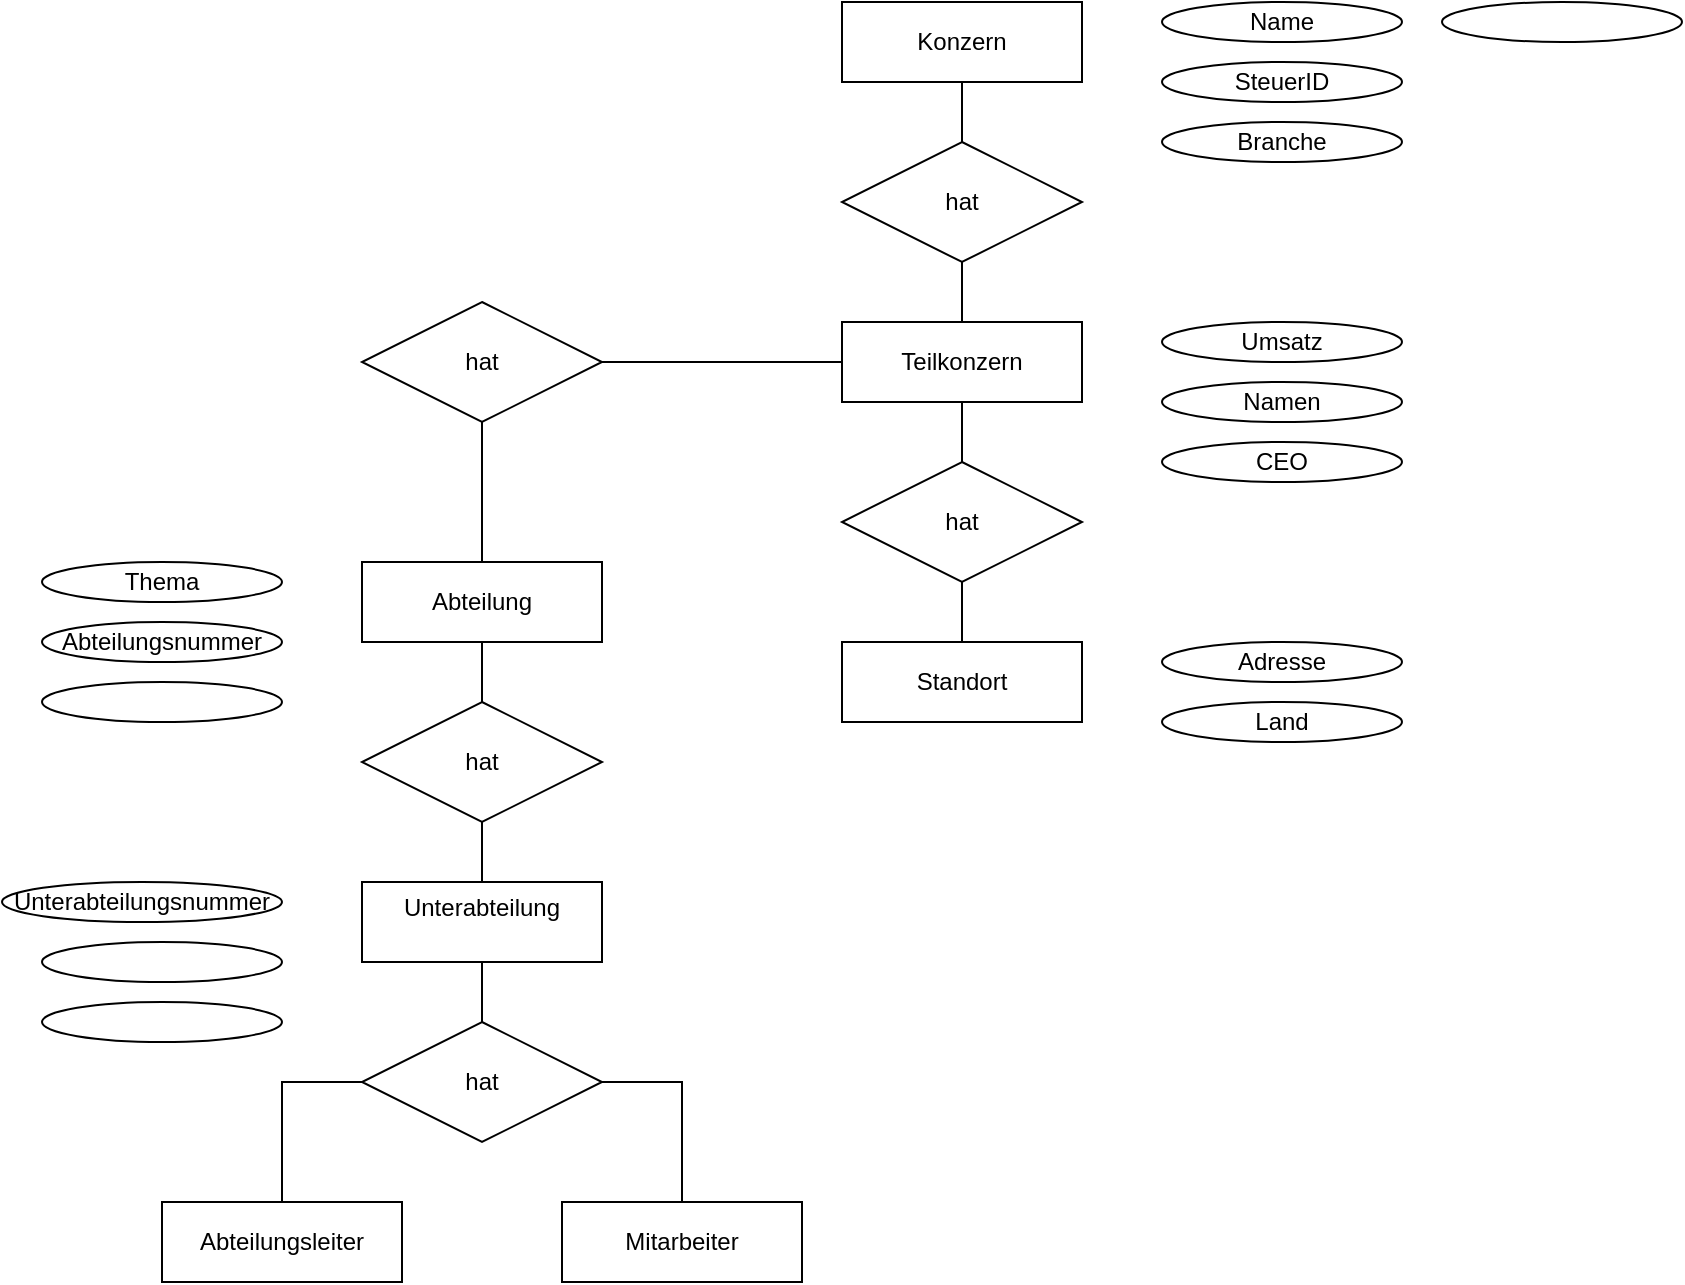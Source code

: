 <mxfile version="23.1.5" type="github">
  <diagram id="R2lEEEUBdFMjLlhIrx00" name="Page-1">
    <mxGraphModel dx="2120" dy="688" grid="1" gridSize="10" guides="1" tooltips="1" connect="1" arrows="1" fold="1" page="1" pageScale="1" pageWidth="850" pageHeight="1100" math="0" shadow="0" extFonts="Permanent Marker^https://fonts.googleapis.com/css?family=Permanent+Marker">
      <root>
        <mxCell id="0" />
        <mxCell id="1" parent="0" />
        <mxCell id="TVdMzuLn7zQAk3tw_G6I-8" value="" style="edgeStyle=orthogonalEdgeStyle;rounded=0;orthogonalLoop=1;jettySize=auto;html=1;endArrow=none;endFill=0;" edge="1" parent="1" source="TVdMzuLn7zQAk3tw_G6I-1" target="TVdMzuLn7zQAk3tw_G6I-2">
          <mxGeometry relative="1" as="geometry" />
        </mxCell>
        <mxCell id="TVdMzuLn7zQAk3tw_G6I-1" value="Konzern" style="rounded=0;whiteSpace=wrap;html=1;" vertex="1" parent="1">
          <mxGeometry x="360" y="120" width="120" height="40" as="geometry" />
        </mxCell>
        <mxCell id="TVdMzuLn7zQAk3tw_G6I-9" value="" style="edgeStyle=orthogonalEdgeStyle;rounded=0;orthogonalLoop=1;jettySize=auto;html=1;endArrow=none;endFill=0;" edge="1" parent="1" source="TVdMzuLn7zQAk3tw_G6I-2" target="TVdMzuLn7zQAk3tw_G6I-6">
          <mxGeometry relative="1" as="geometry" />
        </mxCell>
        <mxCell id="TVdMzuLn7zQAk3tw_G6I-10" style="edgeStyle=orthogonalEdgeStyle;rounded=0;orthogonalLoop=1;jettySize=auto;html=1;entryX=0.5;entryY=0;entryDx=0;entryDy=0;endArrow=none;endFill=0;" edge="1" parent="1" source="TVdMzuLn7zQAk3tw_G6I-21" target="TVdMzuLn7zQAk3tw_G6I-5">
          <mxGeometry relative="1" as="geometry" />
        </mxCell>
        <mxCell id="TVdMzuLn7zQAk3tw_G6I-2" value="Teilkonzern" style="rounded=0;whiteSpace=wrap;html=1;" vertex="1" parent="1">
          <mxGeometry x="360" y="280" width="120" height="40" as="geometry" />
        </mxCell>
        <mxCell id="TVdMzuLn7zQAk3tw_G6I-3" value="Mitarbeiter" style="rounded=0;whiteSpace=wrap;html=1;" vertex="1" parent="1">
          <mxGeometry x="220" y="720" width="120" height="40" as="geometry" />
        </mxCell>
        <mxCell id="TVdMzuLn7zQAk3tw_G6I-12" style="edgeStyle=orthogonalEdgeStyle;rounded=0;orthogonalLoop=1;jettySize=auto;html=1;entryX=0.5;entryY=0;entryDx=0;entryDy=0;endArrow=none;endFill=0;" edge="1" parent="1" source="TVdMzuLn7zQAk3tw_G6I-4" target="TVdMzuLn7zQAk3tw_G6I-3">
          <mxGeometry relative="1" as="geometry" />
        </mxCell>
        <mxCell id="TVdMzuLn7zQAk3tw_G6I-13" style="edgeStyle=orthogonalEdgeStyle;rounded=0;orthogonalLoop=1;jettySize=auto;html=1;entryX=0.5;entryY=0;entryDx=0;entryDy=0;endArrow=none;endFill=0;exitX=0;exitY=0.5;exitDx=0;exitDy=0;" edge="1" parent="1" source="TVdMzuLn7zQAk3tw_G6I-19" target="TVdMzuLn7zQAk3tw_G6I-7">
          <mxGeometry relative="1" as="geometry" />
        </mxCell>
        <mxCell id="TVdMzuLn7zQAk3tw_G6I-4" value="Unterabteilung&lt;div&gt;&lt;br/&gt;&lt;/div&gt;" style="rounded=0;whiteSpace=wrap;html=1;" vertex="1" parent="1">
          <mxGeometry x="120" y="560" width="120" height="40" as="geometry" />
        </mxCell>
        <mxCell id="TVdMzuLn7zQAk3tw_G6I-11" value="" style="edgeStyle=orthogonalEdgeStyle;rounded=0;orthogonalLoop=1;jettySize=auto;html=1;endArrow=none;endFill=0;" edge="1" parent="1" source="TVdMzuLn7zQAk3tw_G6I-15" target="TVdMzuLn7zQAk3tw_G6I-4">
          <mxGeometry relative="1" as="geometry" />
        </mxCell>
        <mxCell id="TVdMzuLn7zQAk3tw_G6I-5" value="Abteilung" style="rounded=0;whiteSpace=wrap;html=1;" vertex="1" parent="1">
          <mxGeometry x="120" y="400" width="120" height="40" as="geometry" />
        </mxCell>
        <mxCell id="TVdMzuLn7zQAk3tw_G6I-6" value="Standort" style="rounded=0;whiteSpace=wrap;html=1;" vertex="1" parent="1">
          <mxGeometry x="360" y="440" width="120" height="40" as="geometry" />
        </mxCell>
        <mxCell id="TVdMzuLn7zQAk3tw_G6I-7" value="Abteilungsleiter" style="rounded=0;whiteSpace=wrap;html=1;" vertex="1" parent="1">
          <mxGeometry x="20" y="720" width="120" height="40" as="geometry" />
        </mxCell>
        <mxCell id="TVdMzuLn7zQAk3tw_G6I-16" value="" style="edgeStyle=orthogonalEdgeStyle;rounded=0;orthogonalLoop=1;jettySize=auto;html=1;startArrow=none;startFill=0;endArrow=none;endFill=0;" edge="1" parent="1" source="TVdMzuLn7zQAk3tw_G6I-5" target="TVdMzuLn7zQAk3tw_G6I-15">
          <mxGeometry relative="1" as="geometry">
            <mxPoint x="180" y="440" as="sourcePoint" />
            <mxPoint x="180" y="520" as="targetPoint" />
          </mxGeometry>
        </mxCell>
        <mxCell id="TVdMzuLn7zQAk3tw_G6I-15" value="hat" style="rhombus;whiteSpace=wrap;html=1;" vertex="1" parent="1">
          <mxGeometry x="120" y="470" width="120" height="60" as="geometry" />
        </mxCell>
        <mxCell id="TVdMzuLn7zQAk3tw_G6I-18" value="hat" style="rhombus;whiteSpace=wrap;html=1;" vertex="1" parent="1">
          <mxGeometry x="360" y="190" width="120" height="60" as="geometry" />
        </mxCell>
        <mxCell id="TVdMzuLn7zQAk3tw_G6I-20" value="hat" style="rhombus;whiteSpace=wrap;html=1;" vertex="1" parent="1">
          <mxGeometry x="360" y="350" width="120" height="60" as="geometry" />
        </mxCell>
        <mxCell id="TVdMzuLn7zQAk3tw_G6I-25" value="" style="edgeStyle=orthogonalEdgeStyle;rounded=0;orthogonalLoop=1;jettySize=auto;html=1;endArrow=none;endFill=0;" edge="1" parent="1" source="TVdMzuLn7zQAk3tw_G6I-5" target="TVdMzuLn7zQAk3tw_G6I-21">
          <mxGeometry relative="1" as="geometry">
            <mxPoint x="180" y="400" as="sourcePoint" />
            <mxPoint x="180" y="320" as="targetPoint" />
          </mxGeometry>
        </mxCell>
        <mxCell id="TVdMzuLn7zQAk3tw_G6I-26" style="edgeStyle=orthogonalEdgeStyle;rounded=0;orthogonalLoop=1;jettySize=auto;html=1;endArrow=none;endFill=0;" edge="1" parent="1" source="TVdMzuLn7zQAk3tw_G6I-21">
          <mxGeometry relative="1" as="geometry">
            <mxPoint x="360" y="300" as="targetPoint" />
          </mxGeometry>
        </mxCell>
        <mxCell id="TVdMzuLn7zQAk3tw_G6I-21" value="hat" style="rhombus;whiteSpace=wrap;html=1;" vertex="1" parent="1">
          <mxGeometry x="120" y="270" width="120" height="60" as="geometry" />
        </mxCell>
        <mxCell id="TVdMzuLn7zQAk3tw_G6I-27" value="" style="edgeStyle=orthogonalEdgeStyle;rounded=0;orthogonalLoop=1;jettySize=auto;html=1;entryX=0.5;entryY=0;entryDx=0;entryDy=0;endArrow=none;endFill=0;" edge="1" parent="1" source="TVdMzuLn7zQAk3tw_G6I-4" target="TVdMzuLn7zQAk3tw_G6I-19">
          <mxGeometry relative="1" as="geometry">
            <mxPoint x="180" y="600" as="sourcePoint" />
            <mxPoint x="80" y="720" as="targetPoint" />
          </mxGeometry>
        </mxCell>
        <mxCell id="TVdMzuLn7zQAk3tw_G6I-19" value="hat" style="rhombus;whiteSpace=wrap;html=1;" vertex="1" parent="1">
          <mxGeometry x="120" y="630" width="120" height="60" as="geometry" />
        </mxCell>
        <mxCell id="TVdMzuLn7zQAk3tw_G6I-39" value="" style="ellipse;whiteSpace=wrap;html=1;" vertex="1" parent="1">
          <mxGeometry x="660" y="120" width="120" height="20" as="geometry" />
        </mxCell>
        <mxCell id="TVdMzuLn7zQAk3tw_G6I-40" value="Branche" style="ellipse;whiteSpace=wrap;html=1;" vertex="1" parent="1">
          <mxGeometry x="520" y="180" width="120" height="20" as="geometry" />
        </mxCell>
        <mxCell id="TVdMzuLn7zQAk3tw_G6I-41" value="SteuerID" style="ellipse;whiteSpace=wrap;html=1;" vertex="1" parent="1">
          <mxGeometry x="520" y="150" width="120" height="20" as="geometry" />
        </mxCell>
        <mxCell id="TVdMzuLn7zQAk3tw_G6I-42" value="Name" style="ellipse;whiteSpace=wrap;html=1;" vertex="1" parent="1">
          <mxGeometry x="520" y="120" width="120" height="20" as="geometry" />
        </mxCell>
        <mxCell id="TVdMzuLn7zQAk3tw_G6I-43" value="Unterabteilungsnummer" style="ellipse;whiteSpace=wrap;html=1;" vertex="1" parent="1">
          <mxGeometry x="-60" y="560" width="140" height="20" as="geometry" />
        </mxCell>
        <mxCell id="TVdMzuLn7zQAk3tw_G6I-44" value="Land" style="ellipse;whiteSpace=wrap;html=1;" vertex="1" parent="1">
          <mxGeometry x="520" y="470" width="120" height="20" as="geometry" />
        </mxCell>
        <mxCell id="TVdMzuLn7zQAk3tw_G6I-45" value="Adresse" style="ellipse;whiteSpace=wrap;html=1;" vertex="1" parent="1">
          <mxGeometry x="520" y="440" width="120" height="20" as="geometry" />
        </mxCell>
        <mxCell id="TVdMzuLn7zQAk3tw_G6I-46" value="CEO" style="ellipse;whiteSpace=wrap;html=1;" vertex="1" parent="1">
          <mxGeometry x="520" y="340" width="120" height="20" as="geometry" />
        </mxCell>
        <mxCell id="TVdMzuLn7zQAk3tw_G6I-47" value="Namen" style="ellipse;whiteSpace=wrap;html=1;" vertex="1" parent="1">
          <mxGeometry x="520" y="310" width="120" height="20" as="geometry" />
        </mxCell>
        <mxCell id="TVdMzuLn7zQAk3tw_G6I-48" value="Umsatz" style="ellipse;whiteSpace=wrap;html=1;" vertex="1" parent="1">
          <mxGeometry x="520" y="280" width="120" height="20" as="geometry" />
        </mxCell>
        <mxCell id="TVdMzuLn7zQAk3tw_G6I-50" value="" style="ellipse;whiteSpace=wrap;html=1;" vertex="1" parent="1">
          <mxGeometry x="-40" y="620" width="120" height="20" as="geometry" />
        </mxCell>
        <mxCell id="TVdMzuLn7zQAk3tw_G6I-51" value="" style="ellipse;whiteSpace=wrap;html=1;" vertex="1" parent="1">
          <mxGeometry x="-40" y="590" width="120" height="20" as="geometry" />
        </mxCell>
        <mxCell id="TVdMzuLn7zQAk3tw_G6I-52" value="" style="ellipse;whiteSpace=wrap;html=1;" vertex="1" parent="1">
          <mxGeometry x="-40" y="460" width="120" height="20" as="geometry" />
        </mxCell>
        <mxCell id="TVdMzuLn7zQAk3tw_G6I-53" value="Abteilungsnummer" style="ellipse;whiteSpace=wrap;html=1;" vertex="1" parent="1">
          <mxGeometry x="-40" y="430" width="120" height="20" as="geometry" />
        </mxCell>
        <mxCell id="TVdMzuLn7zQAk3tw_G6I-54" value="Thema" style="ellipse;whiteSpace=wrap;html=1;" vertex="1" parent="1">
          <mxGeometry x="-40" y="400" width="120" height="20" as="geometry" />
        </mxCell>
      </root>
    </mxGraphModel>
  </diagram>
</mxfile>
